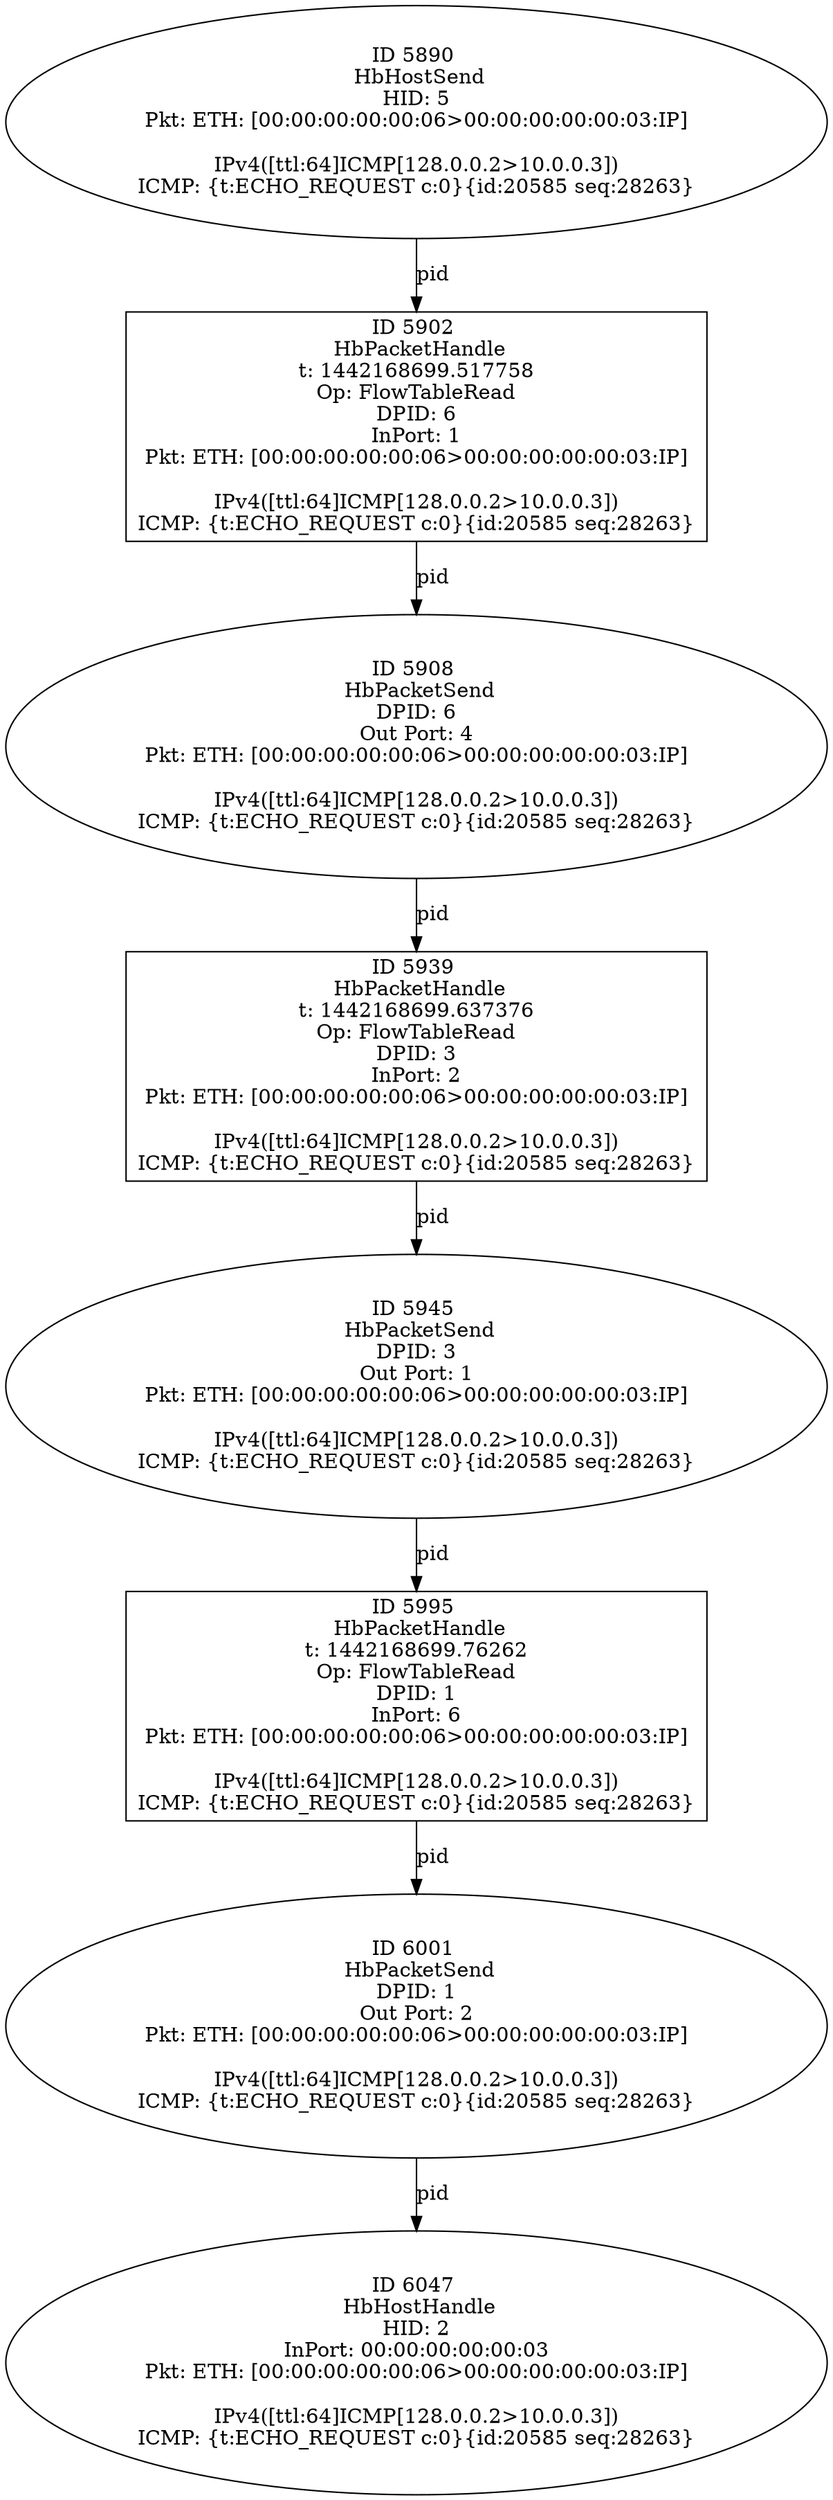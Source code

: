 strict digraph G {
5890 [shape=oval, event=<hb_events.HbHostSend object at 0x1080a2710>, label="ID 5890 
 HbHostSend
HID: 5
Pkt: ETH: [00:00:00:00:00:06>00:00:00:00:00:03:IP]

IPv4([ttl:64]ICMP[128.0.0.2>10.0.0.3])
ICMP: {t:ECHO_REQUEST c:0}{id:20585 seq:28263}"];
5995 [shape=box, event=<hb_events.HbPacketHandle object at 0x1080fc190>, label="ID 5995 
 HbPacketHandle
t: 1442168699.76262
Op: FlowTableRead
DPID: 1
InPort: 6
Pkt: ETH: [00:00:00:00:00:06>00:00:00:00:00:03:IP]

IPv4([ttl:64]ICMP[128.0.0.2>10.0.0.3])
ICMP: {t:ECHO_REQUEST c:0}{id:20585 seq:28263}"];
5902 [shape=box, event=<hb_events.HbPacketHandle object at 0x1080a2fd0>, label="ID 5902 
 HbPacketHandle
t: 1442168699.517758
Op: FlowTableRead
DPID: 6
InPort: 1
Pkt: ETH: [00:00:00:00:00:06>00:00:00:00:00:03:IP]

IPv4([ttl:64]ICMP[128.0.0.2>10.0.0.3])
ICMP: {t:ECHO_REQUEST c:0}{id:20585 seq:28263}"];
6001 [shape=oval, event=<hb_events.HbPacketSend object at 0x1080fce90>, label="ID 6001 
 HbPacketSend
DPID: 1
Out Port: 2
Pkt: ETH: [00:00:00:00:00:06>00:00:00:00:00:03:IP]

IPv4([ttl:64]ICMP[128.0.0.2>10.0.0.3])
ICMP: {t:ECHO_REQUEST c:0}{id:20585 seq:28263}"];
5939 [shape=box, event=<hb_events.HbPacketHandle object at 0x1080c4c50>, label="ID 5939 
 HbPacketHandle
t: 1442168699.637376
Op: FlowTableRead
DPID: 3
InPort: 2
Pkt: ETH: [00:00:00:00:00:06>00:00:00:00:00:03:IP]

IPv4([ttl:64]ICMP[128.0.0.2>10.0.0.3])
ICMP: {t:ECHO_REQUEST c:0}{id:20585 seq:28263}"];
5908 [shape=oval, event=<hb_events.HbPacketSend object at 0x1080ae290>, label="ID 5908 
 HbPacketSend
DPID: 6
Out Port: 4
Pkt: ETH: [00:00:00:00:00:06>00:00:00:00:00:03:IP]

IPv4([ttl:64]ICMP[128.0.0.2>10.0.0.3])
ICMP: {t:ECHO_REQUEST c:0}{id:20585 seq:28263}"];
5945 [shape=oval, event=<hb_events.HbPacketSend object at 0x1080cd610>, label="ID 5945 
 HbPacketSend
DPID: 3
Out Port: 1
Pkt: ETH: [00:00:00:00:00:06>00:00:00:00:00:03:IP]

IPv4([ttl:64]ICMP[128.0.0.2>10.0.0.3])
ICMP: {t:ECHO_REQUEST c:0}{id:20585 seq:28263}"];
6047 [shape=oval, event=<hb_events.HbHostHandle object at 0x108129390>, label="ID 6047 
 HbHostHandle
HID: 2
InPort: 00:00:00:00:00:03
Pkt: ETH: [00:00:00:00:00:06>00:00:00:00:00:03:IP]

IPv4([ttl:64]ICMP[128.0.0.2>10.0.0.3])
ICMP: {t:ECHO_REQUEST c:0}{id:20585 seq:28263}"];
5890 -> 5902  [rel=pid, label=pid];
5995 -> 6001  [rel=pid, label=pid];
5902 -> 5908  [rel=pid, label=pid];
6001 -> 6047  [rel=pid, label=pid];
5939 -> 5945  [rel=pid, label=pid];
5908 -> 5939  [rel=pid, label=pid];
5945 -> 5995  [rel=pid, label=pid];
}
